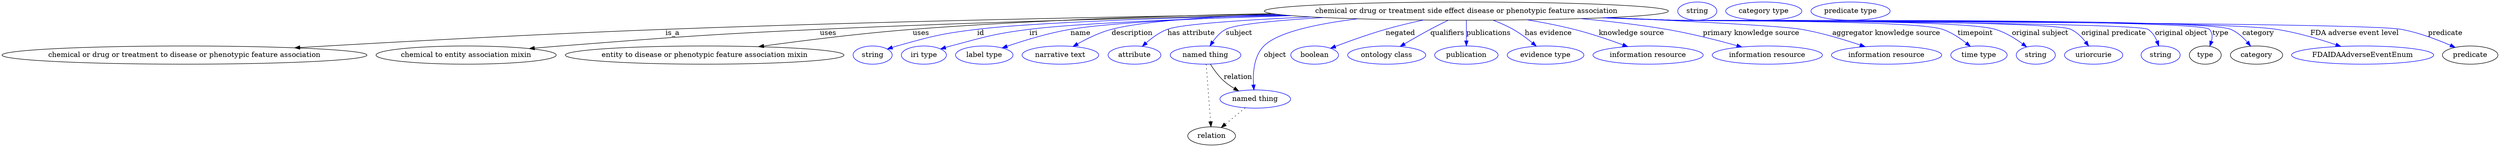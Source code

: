 digraph {
	graph [bb="0,0,4916,283"];
	node [label="\N"];
	"chemical or drug or treatment side effect disease or phenotypic feature association"	[height=0.5,
		label="chemical or drug or treatment side effect disease or phenotypic feature association",
		pos="2883.4,265",
		width=11.049];
	"chemical or drug or treatment to disease or phenotypic feature association"	[height=0.5,
		pos="359.42,178",
		width=9.9838];
	"chemical or drug or treatment side effect disease or phenotypic feature association" -> "chemical or drug or treatment to disease or phenotypic feature association"	[label=is_a,
		lp="1321.4,221.5",
		pos="e,576.77,192.35 2509.2,258.9 2189.8,253.78 1718.3,244.4 1307.4,229 1061.1,219.77 778.97,204.26 586.99,192.95"];
	"chemical to entity association mixin"	[height=0.5,
		pos="914.42,178",
		width=4.9287];
	"chemical or drug or treatment side effect disease or phenotypic feature association" -> "chemical to entity association mixin"	[label=uses,
		lp="1627.9,221.5",
		pos="e,1039.4,190.81 2520.7,257.6 2266.2,252.23 1917.9,243.13 1611.4,229 1384.5,218.54 1327.9,213.62 1101.4,196 1084.6,194.69 1067,193.22 \
1049.6,191.71"];
	"entity to disease or phenotypic feature association mixin"	[height=0.5,
		pos="1384.4,178",
		width=7.6188];
	"chemical or drug or treatment side effect disease or phenotypic feature association" -> "entity to disease or phenotypic feature association mixin"	[label=uses,
		lp="1810.9,221.5",
		pos="e,1490.8,194.61 2500.9,260.04 2291.9,255.78 2028.6,247.01 1794.4,229 1695.1,221.36 1582.8,207.28 1500.9,196.01"];
	id	[color=blue,
		height=0.5,
		label=string,
		pos="1715.4,178",
		width=1.0652];
	"chemical or drug or treatment side effect disease or phenotypic feature association" -> id	[color=blue,
		label=id,
		lp="1927.4,221.5",
		pos="e,1744.4,189.97 2523.6,257.3 2299.8,251.89 2033.7,242.86 1920.4,229 1849.6,220.34 1832.1,215.28 1763.4,196 1760.3,195.13 1757.1,\
194.16 1753.9,193.14",
		style=solid];
	iri	[color=blue,
		height=0.5,
		label="iri type",
		pos="1816.4,178",
		width=1.2277];
	"chemical or drug or treatment side effect disease or phenotypic feature association" -> iri	[color=blue,
		label=iri,
		lp="2031.4,221.5",
		pos="e,1849.3,190.12 2539.4,255.95 2344.5,250.21 2120.8,241.32 2023.4,229 1954,220.21 1937.1,214.05 1869.4,196 1866,195.1 1862.6,194.12 \
1859.1,193.09",
		style=solid];
	name	[color=blue,
		height=0.5,
		label="label type",
		pos="1935.4,178",
		width=1.5707];
	"chemical or drug or treatment side effect disease or phenotypic feature association" -> name	[color=blue,
		label=name,
		lp="2124.4,221.5",
		pos="e,1970.8,192.2 2532.7,256.48 2366,251.23 2185.7,242.65 2104.4,229 2061.4,221.79 2014,207.12 1980.3,195.53",
		style=solid];
	description	[color=blue,
		height=0.5,
		label="narrative text",
		pos="2085.4,178",
		width=2.0943];
	"chemical or drug or treatment side effect disease or phenotypic feature association" -> description	[color=blue,
		label=description,
		lp="2225.9,221.5",
		pos="e,2110.2,195.02 2509.4,258.86 2378,254.15 2247.6,245.34 2185.4,229 2162,222.86 2137.7,210.85 2118.9,200.14",
		style=solid];
	"has attribute"	[color=blue,
		height=0.5,
		label=attribute,
		pos="2230.4,178",
		width=1.4443];
	"chemical or drug or treatment side effect disease or phenotypic feature association" -> "has attribute"	[color=blue,
		label="has attribute",
		lp="2342.4,221.5",
		pos="e,2245.8,195.22 2576.8,253.53 2448.9,247.7 2323.5,239.48 2295.4,229 2279.8,223.17 2264.9,212.22 2253.3,202.06",
		style=solid];
	subject	[color=blue,
		height=0.5,
		label="named thing",
		pos="2370.4,178",
		width=1.9318];
	"chemical or drug or treatment side effect disease or phenotypic feature association" -> subject	[color=blue,
		label=subject,
		lp="2436.4,221.5",
		pos="e,2379.1,196.03 2602.2,252.25 2511.6,246.68 2429.4,239.02 2410.4,229 2400,223.5 2391.3,213.97 2384.8,204.7",
		style=solid];
	object	[color=blue,
		height=0.5,
		label="named thing",
		pos="2468.4,91",
		width=1.9318];
	"chemical or drug or treatment side effect disease or phenotypic feature association" -> object	[color=blue,
		label=object,
		lp="2507.4,178",
		pos="e,2465.8,109.02 2670.5,249.79 2590.7,240 2512.7,223.56 2485.4,196 2465.7,176.04 2463.5,142.62 2464.9,119.07",
		style=solid];
	negated	[color=blue,
		height=0.5,
		label=boolean,
		pos="2585.4,178",
		width=1.2999];
	"chemical or drug or treatment side effect disease or phenotypic feature association" -> negated	[color=blue,
		label=negated,
		lp="2753.4,221.5",
		pos="e,2616.5,191.48 2798.3,247.39 2774.3,242.12 2748.2,235.86 2724.4,229 2690.8,219.31 2653.6,205.77 2626.2,195.22",
		style=solid];
	qualifiers	[color=blue,
		height=0.5,
		label="ontology class",
		pos="2726.4,178",
		width=2.1304];
	"chemical or drug or treatment side effect disease or phenotypic feature association" -> qualifiers	[color=blue,
		label=qualifiers,
		lp="2845.9,221.5",
		pos="e,2752.9,195.02 2847.8,247.03 2836.4,241.45 2823.8,235.11 2812.4,229 2795.5,219.92 2777.1,209.3 2761.6,200.19",
		style=solid];
	publications	[color=blue,
		height=0.5,
		label=publication,
		pos="2883.4,178",
		width=1.7332];
	"chemical or drug or treatment side effect disease or phenotypic feature association" -> publications	[color=blue,
		label=publications,
		lp="2927.4,221.5",
		pos="e,2883.4,196.18 2883.4,246.8 2883.4,235.16 2883.4,219.55 2883.4,206.24",
		style=solid];
	"has evidence"	[color=blue,
		height=0.5,
		label="evidence type",
		pos="3039.4,178",
		width=2.0943];
	"chemical or drug or treatment side effect disease or phenotypic feature association" -> "has evidence"	[color=blue,
		label="has evidence",
		lp="3044.9,221.5",
		pos="e,3021.2,195.69 2936.2,247.01 2949.4,241.95 2963.2,235.88 2975.4,229 2988.8,221.48 3002.3,211.34 3013.5,202.15",
		style=solid];
	"knowledge source"	[color=blue,
		height=0.5,
		label="information resource",
		pos="3241.4,178",
		width=3.015];
	"chemical or drug or treatment side effect disease or phenotypic feature association" -> "knowledge source"	[color=blue,
		label="knowledge source",
		lp="3208.9,221.5",
		pos="e,3201.4,194.73 3003,247.83 3033.3,242.75 3065.8,236.47 3095.4,229 3128.1,220.77 3163.9,208.57 3191.8,198.28",
		style=solid];
	"primary knowledge source"	[color=blue,
		height=0.5,
		label="information resource",
		pos="3476.4,178",
		width=3.015];
	"chemical or drug or treatment side effect disease or phenotypic feature association" -> "primary knowledge source"	[color=blue,
		label="primary knowledge source",
		lp="3444.4,221.5",
		pos="e,3426.2,193.96 3108.7,250.14 3164.1,245.05 3223.1,238.18 3277.4,229 3324.7,221.01 3377.3,207.6 3416.5,196.68",
		style=solid];
	"aggregator knowledge source"	[color=blue,
		height=0.5,
		label="information resource",
		pos="3711.4,178",
		width=3.015];
	"chemical or drug or treatment side effect disease or phenotypic feature association" -> "aggregator knowledge source"	[color=blue,
		label="aggregator knowledge source",
		lp="3710.9,221.5",
		pos="e,3668.9,194.69 3164,252.21 3326.2,244.85 3505.5,235.55 3543.4,229 3583,222.17 3626.3,209.11 3659.1,198.05",
		style=solid];
	timepoint	[color=blue,
		height=0.5,
		label="time type",
		pos="3893.4,178",
		width=1.5346];
	"chemical or drug or treatment side effect disease or phenotypic feature association" -> timepoint	[color=blue,
		label=timepoint,
		lp="3886.4,221.5",
		pos="e,3876.4,195.13 3161.2,252.11 3204.4,250.34 3248.6,248.58 3290.4,247 3349.4,244.77 3765.4,247.59 3821.4,229 3838.6,223.3 3855.4,\
212.1 3868.4,201.75",
		style=solid];
	"original subject"	[color=blue,
		height=0.5,
		label=string,
		pos="4005.4,178",
		width=1.0652];
	"chemical or drug or treatment side effect disease or phenotypic feature association" -> "original subject"	[color=blue,
		label="original subject",
		lp="4014.4,221.5",
		pos="e,3987.4,194.2 3158.7,252 3202.8,250.22 3247.8,248.49 3290.4,247 3361,244.53 3857.9,249.42 3925.4,229 3944.9,223.1 3964.4,211.1 \
3979.2,200.34",
		style=solid];
	"original predicate"	[color=blue,
		height=0.5,
		label=uriorcurie,
		pos="4119.4,178",
		width=1.5887];
	"chemical or drug or treatment side effect disease or phenotypic feature association" -> "original predicate"	[color=blue,
		label="original predicate",
		lp="4158.9,221.5",
		pos="e,4109.6,195.8 3156.2,251.9 3201.1,250.11 3247,248.4 3290.4,247 3334,245.59 4034.8,247.18 4074.4,229 4086.1,223.65 4096,213.69 4103.6,\
204.05",
		style=solid];
	"original object"	[color=blue,
		height=0.5,
		label=string,
		pos="4251.4,178",
		width=1.0652];
	"chemical or drug or treatment side effect disease or phenotypic feature association" -> "original object"	[color=blue,
		label="original object",
		lp="4291.9,221.5",
		pos="e,4247.7,196.03 3154.6,251.82 3199.9,250.03 3246.5,248.34 3290.4,247 3316.4,246.21 4204.4,242.88 4226.4,229 4234.9,223.67 4240.5,\
214.56 4244.3,205.56",
		style=solid];
	type	[height=0.5,
		pos="4339.4,178",
		width=0.86659];
	"chemical or drug or treatment side effect disease or phenotypic feature association" -> type	[color=blue,
		label=type,
		lp="4369.4,221.5",
		pos="e,4348.4,195.56 3153.5,251.78 3199.2,249.98 3246.1,248.3 3290.4,247 3319.8,246.14 4326.8,249.94 4347.4,229 4353.5,222.78 4353.7,\
213.88 4351.6,205.3",
		style=solid];
	category	[height=0.5,
		pos="4440.4,178",
		width=1.4263];
	"chemical or drug or treatment side effect disease or phenotypic feature association" -> category	[color=blue,
		label=category,
		lp="4443.9,221.5",
		pos="e,4428.7,195.87 3153.2,251.77 3199,249.97 3246.1,248.29 3290.4,247 3351.5,245.23 4333.1,252.55 4389.4,229 4402.2,223.64 4413.6,213.4 \
4422.3,203.57",
		style=solid];
	"FDA adverse event level"	[color=blue,
		height=0.5,
		label=FDAIDAAdverseEventEnum,
		pos="4649.4,178",
		width=3.8816];
	"chemical or drug or treatment side effect disease or phenotypic feature association" -> "FDA adverse event level"	[color=blue,
		label="FDA adverse event level",
		lp="4633.9,221.5",
		pos="e,4606.5,195.15 3152.7,251.74 3198.6,249.94 3245.9,248.27 3290.4,247 3422.5,243.24 4348.8,248.82 4479.4,229 4519.7,222.89 4563.8,\
209.72 4597,198.43",
		style=solid];
	predicate	[height=0.5,
		pos="4861.4,178",
		width=1.5165];
	"chemical or drug or treatment side effect disease or phenotypic feature association" -> predicate	[color=blue,
		label=predicate,
		lp="4812.4,221.5",
		pos="e,4831.7,193.26 3151.6,251.69 3197.9,249.88 3245.5,248.22 3290.4,247 3370.1,244.84 4647,243.46 4725.4,229 4759.2,222.76 4795.7,208.93 \
4822.4,197.39",
		style=solid];
	subject -> object	[label=relation,
		lp="2434.4,134.5",
		pos="e,2435.8,107 2380.2,159.8 2386.7,149.42 2395.9,136.42 2406.4,127 2412.5,121.55 2419.6,116.58 2426.7,112.21"];
	relation	[height=0.5,
		pos="2382.4,18",
		width=1.2999];
	subject -> relation	[pos="e,2381.1,36.188 2371.7,159.79 2373.8,132.48 2377.9,78.994 2380.3,46.38",
		style=dotted];
	object -> relation	[pos="e,2401.4,34.647 2448.5,73.533 2436.8,63.922 2422,51.669 2409.3,41.213",
		style=dotted];
	association_type	[color=blue,
		height=0.5,
		label=string,
		pos="3337.4,265",
		width=1.0652];
	association_category	[color=blue,
		height=0.5,
		label="category type",
		pos="3468.4,265",
		width=2.0762];
	"chemical or drug or treatment side effect disease or phenotypic feature association_predicate"	[color=blue,
		height=0.5,
		label="predicate type",
		pos="3639.4,265",
		width=2.1665];
}
